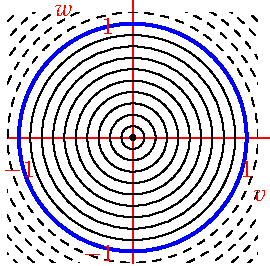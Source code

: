 settings.tex="pdflatex";

texpreamble("\usepackage{amsmath}
\usepackage{amsthm,amssymb}
\usepackage{mathpazo}
\usepackage[svgnames]{xcolor}
");
import graph;

size(135);

int n=10;

dot((0,0));

for(int i=1; i<=10; ++i){
	draw(circle((0,0),i/n));
	draw(circle((0,0),1+i/n),dashed);
	}
	
draw(circle((0,0),1),blue+linewidth(1.5));
	
clip(box((-1.1,-1.1),(1.1,1.1)));
	
xaxis("$v$",-1.1,1.2,red,RightTicks(new real[]{-1,1}));
yaxis("$w$",-1.1,1.2,red,LeftTicks(new real[]{-1,1}));